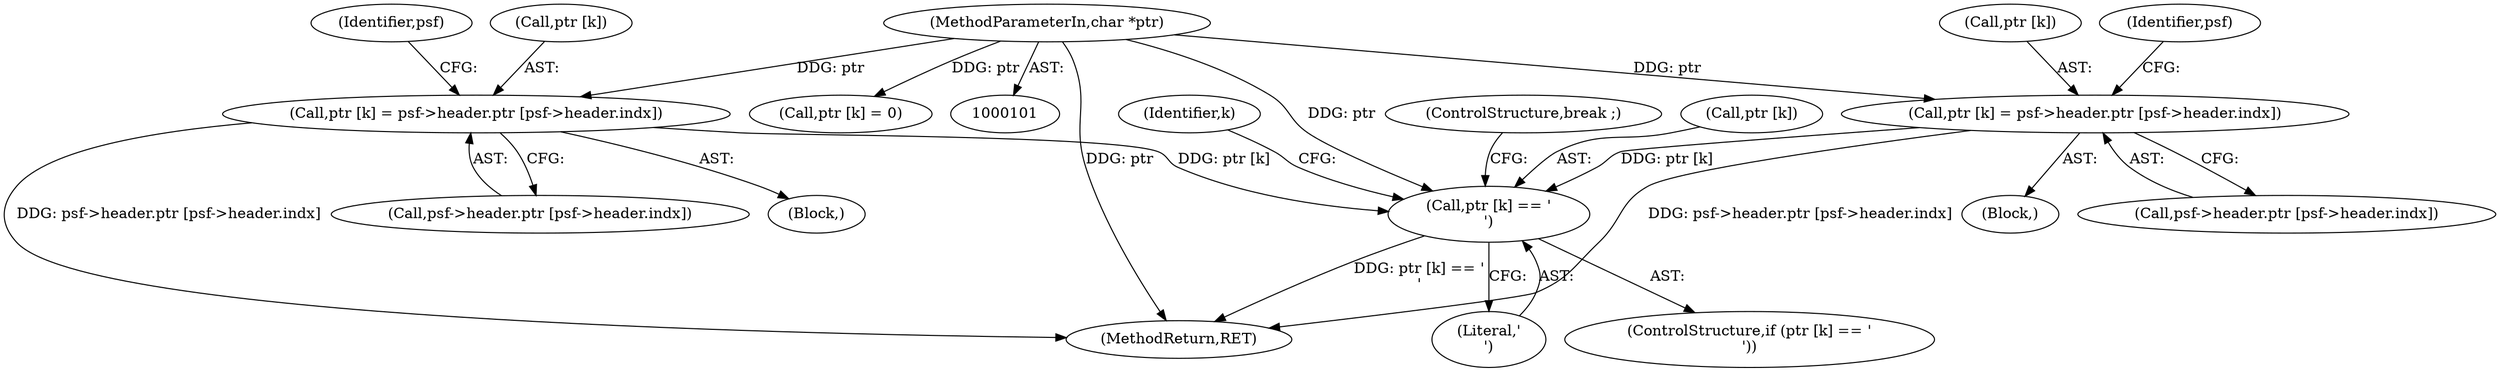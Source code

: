 digraph "0_libsndfile_708e996c87c5fae77b104ccfeb8f6db784c32074@pointer" {
"1000223" [label="(Call,ptr [k] == '\n')"];
"1000152" [label="(Call,ptr [k] = psf->header.ptr [psf->header.indx])"];
"1000103" [label="(MethodParameterIn,char *ptr)"];
"1000196" [label="(Call,ptr [k] = psf->header.ptr [psf->header.indx])"];
"1000222" [label="(ControlStructure,if (ptr [k] == '\n'))"];
"1000197" [label="(Call,ptr [k])"];
"1000153" [label="(Call,ptr [k])"];
"1000229" [label="(Call,ptr [k] = 0)"];
"1000236" [label="(MethodReturn,RET)"];
"1000152" [label="(Call,ptr [k] = psf->header.ptr [psf->header.indx])"];
"1000170" [label="(Identifier,psf)"];
"1000174" [label="(Block,)"];
"1000196" [label="(Call,ptr [k] = psf->header.ptr [psf->header.indx])"];
"1000224" [label="(Call,ptr [k])"];
"1000103" [label="(MethodParameterIn,char *ptr)"];
"1000137" [label="(Identifier,k)"];
"1000156" [label="(Call,psf->header.ptr [psf->header.indx])"];
"1000151" [label="(Block,)"];
"1000228" [label="(ControlStructure,break ;)"];
"1000214" [label="(Identifier,psf)"];
"1000200" [label="(Call,psf->header.ptr [psf->header.indx])"];
"1000227" [label="(Literal,'\n')"];
"1000223" [label="(Call,ptr [k] == '\n')"];
"1000223" -> "1000222"  [label="AST: "];
"1000223" -> "1000227"  [label="CFG: "];
"1000224" -> "1000223"  [label="AST: "];
"1000227" -> "1000223"  [label="AST: "];
"1000228" -> "1000223"  [label="CFG: "];
"1000137" -> "1000223"  [label="CFG: "];
"1000223" -> "1000236"  [label="DDG: ptr [k] == '\n'"];
"1000152" -> "1000223"  [label="DDG: ptr [k]"];
"1000196" -> "1000223"  [label="DDG: ptr [k]"];
"1000103" -> "1000223"  [label="DDG: ptr"];
"1000152" -> "1000151"  [label="AST: "];
"1000152" -> "1000156"  [label="CFG: "];
"1000153" -> "1000152"  [label="AST: "];
"1000156" -> "1000152"  [label="AST: "];
"1000170" -> "1000152"  [label="CFG: "];
"1000152" -> "1000236"  [label="DDG: psf->header.ptr [psf->header.indx]"];
"1000103" -> "1000152"  [label="DDG: ptr"];
"1000103" -> "1000101"  [label="AST: "];
"1000103" -> "1000236"  [label="DDG: ptr"];
"1000103" -> "1000196"  [label="DDG: ptr"];
"1000103" -> "1000229"  [label="DDG: ptr"];
"1000196" -> "1000174"  [label="AST: "];
"1000196" -> "1000200"  [label="CFG: "];
"1000197" -> "1000196"  [label="AST: "];
"1000200" -> "1000196"  [label="AST: "];
"1000214" -> "1000196"  [label="CFG: "];
"1000196" -> "1000236"  [label="DDG: psf->header.ptr [psf->header.indx]"];
}

